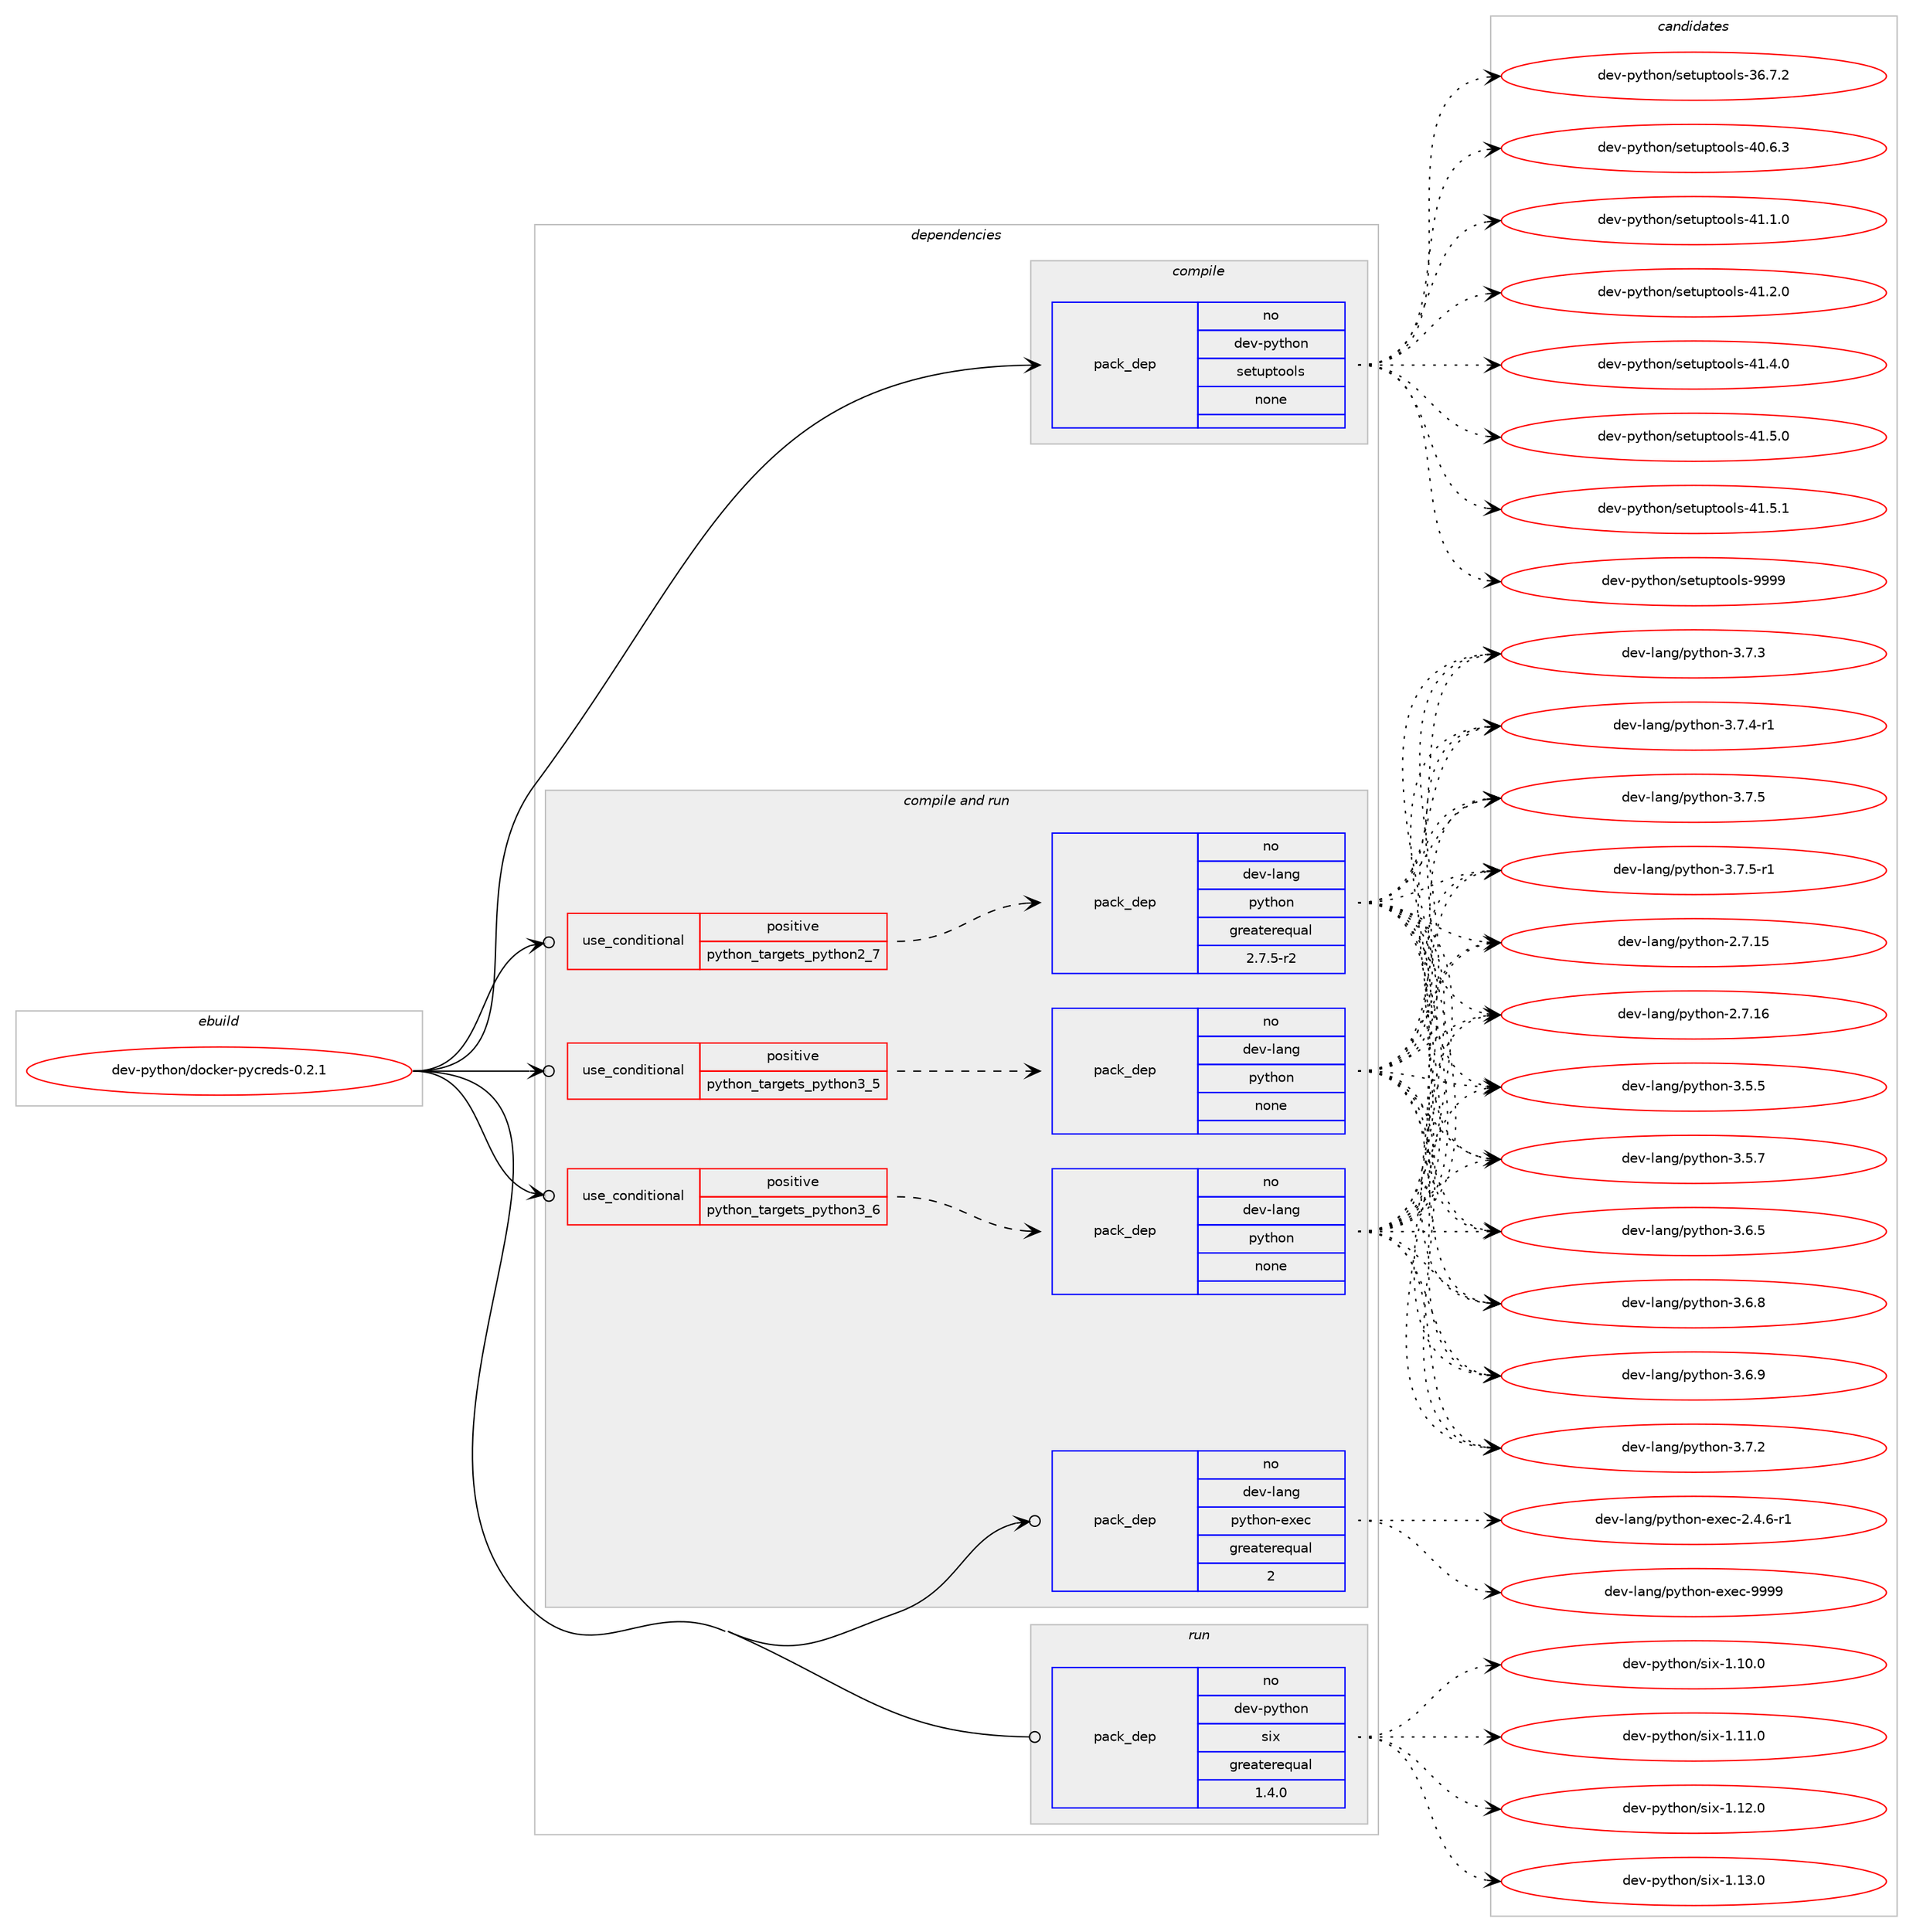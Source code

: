 digraph prolog {

# *************
# Graph options
# *************

newrank=true;
concentrate=true;
compound=true;
graph [rankdir=LR,fontname=Helvetica,fontsize=10,ranksep=1.5];#, ranksep=2.5, nodesep=0.2];
edge  [arrowhead=vee];
node  [fontname=Helvetica,fontsize=10];

# **********
# The ebuild
# **********

subgraph cluster_leftcol {
color=gray;
rank=same;
label=<<i>ebuild</i>>;
id [label="dev-python/docker-pycreds-0.2.1", color=red, width=4, href="../dev-python/docker-pycreds-0.2.1.svg"];
}

# ****************
# The dependencies
# ****************

subgraph cluster_midcol {
color=gray;
label=<<i>dependencies</i>>;
subgraph cluster_compile {
fillcolor="#eeeeee";
style=filled;
label=<<i>compile</i>>;
subgraph pack452011 {
dependency602523 [label=<<TABLE BORDER="0" CELLBORDER="1" CELLSPACING="0" CELLPADDING="4" WIDTH="220"><TR><TD ROWSPAN="6" CELLPADDING="30">pack_dep</TD></TR><TR><TD WIDTH="110">no</TD></TR><TR><TD>dev-python</TD></TR><TR><TD>setuptools</TD></TR><TR><TD>none</TD></TR><TR><TD></TD></TR></TABLE>>, shape=none, color=blue];
}
id:e -> dependency602523:w [weight=20,style="solid",arrowhead="vee"];
}
subgraph cluster_compileandrun {
fillcolor="#eeeeee";
style=filled;
label=<<i>compile and run</i>>;
subgraph cond138718 {
dependency602524 [label=<<TABLE BORDER="0" CELLBORDER="1" CELLSPACING="0" CELLPADDING="4"><TR><TD ROWSPAN="3" CELLPADDING="10">use_conditional</TD></TR><TR><TD>positive</TD></TR><TR><TD>python_targets_python2_7</TD></TR></TABLE>>, shape=none, color=red];
subgraph pack452012 {
dependency602525 [label=<<TABLE BORDER="0" CELLBORDER="1" CELLSPACING="0" CELLPADDING="4" WIDTH="220"><TR><TD ROWSPAN="6" CELLPADDING="30">pack_dep</TD></TR><TR><TD WIDTH="110">no</TD></TR><TR><TD>dev-lang</TD></TR><TR><TD>python</TD></TR><TR><TD>greaterequal</TD></TR><TR><TD>2.7.5-r2</TD></TR></TABLE>>, shape=none, color=blue];
}
dependency602524:e -> dependency602525:w [weight=20,style="dashed",arrowhead="vee"];
}
id:e -> dependency602524:w [weight=20,style="solid",arrowhead="odotvee"];
subgraph cond138719 {
dependency602526 [label=<<TABLE BORDER="0" CELLBORDER="1" CELLSPACING="0" CELLPADDING="4"><TR><TD ROWSPAN="3" CELLPADDING="10">use_conditional</TD></TR><TR><TD>positive</TD></TR><TR><TD>python_targets_python3_5</TD></TR></TABLE>>, shape=none, color=red];
subgraph pack452013 {
dependency602527 [label=<<TABLE BORDER="0" CELLBORDER="1" CELLSPACING="0" CELLPADDING="4" WIDTH="220"><TR><TD ROWSPAN="6" CELLPADDING="30">pack_dep</TD></TR><TR><TD WIDTH="110">no</TD></TR><TR><TD>dev-lang</TD></TR><TR><TD>python</TD></TR><TR><TD>none</TD></TR><TR><TD></TD></TR></TABLE>>, shape=none, color=blue];
}
dependency602526:e -> dependency602527:w [weight=20,style="dashed",arrowhead="vee"];
}
id:e -> dependency602526:w [weight=20,style="solid",arrowhead="odotvee"];
subgraph cond138720 {
dependency602528 [label=<<TABLE BORDER="0" CELLBORDER="1" CELLSPACING="0" CELLPADDING="4"><TR><TD ROWSPAN="3" CELLPADDING="10">use_conditional</TD></TR><TR><TD>positive</TD></TR><TR><TD>python_targets_python3_6</TD></TR></TABLE>>, shape=none, color=red];
subgraph pack452014 {
dependency602529 [label=<<TABLE BORDER="0" CELLBORDER="1" CELLSPACING="0" CELLPADDING="4" WIDTH="220"><TR><TD ROWSPAN="6" CELLPADDING="30">pack_dep</TD></TR><TR><TD WIDTH="110">no</TD></TR><TR><TD>dev-lang</TD></TR><TR><TD>python</TD></TR><TR><TD>none</TD></TR><TR><TD></TD></TR></TABLE>>, shape=none, color=blue];
}
dependency602528:e -> dependency602529:w [weight=20,style="dashed",arrowhead="vee"];
}
id:e -> dependency602528:w [weight=20,style="solid",arrowhead="odotvee"];
subgraph pack452015 {
dependency602530 [label=<<TABLE BORDER="0" CELLBORDER="1" CELLSPACING="0" CELLPADDING="4" WIDTH="220"><TR><TD ROWSPAN="6" CELLPADDING="30">pack_dep</TD></TR><TR><TD WIDTH="110">no</TD></TR><TR><TD>dev-lang</TD></TR><TR><TD>python-exec</TD></TR><TR><TD>greaterequal</TD></TR><TR><TD>2</TD></TR></TABLE>>, shape=none, color=blue];
}
id:e -> dependency602530:w [weight=20,style="solid",arrowhead="odotvee"];
}
subgraph cluster_run {
fillcolor="#eeeeee";
style=filled;
label=<<i>run</i>>;
subgraph pack452016 {
dependency602531 [label=<<TABLE BORDER="0" CELLBORDER="1" CELLSPACING="0" CELLPADDING="4" WIDTH="220"><TR><TD ROWSPAN="6" CELLPADDING="30">pack_dep</TD></TR><TR><TD WIDTH="110">no</TD></TR><TR><TD>dev-python</TD></TR><TR><TD>six</TD></TR><TR><TD>greaterequal</TD></TR><TR><TD>1.4.0</TD></TR></TABLE>>, shape=none, color=blue];
}
id:e -> dependency602531:w [weight=20,style="solid",arrowhead="odot"];
}
}

# **************
# The candidates
# **************

subgraph cluster_choices {
rank=same;
color=gray;
label=<<i>candidates</i>>;

subgraph choice452011 {
color=black;
nodesep=1;
choice100101118451121211161041111104711510111611711211611111110811545515446554650 [label="dev-python/setuptools-36.7.2", color=red, width=4,href="../dev-python/setuptools-36.7.2.svg"];
choice100101118451121211161041111104711510111611711211611111110811545524846544651 [label="dev-python/setuptools-40.6.3", color=red, width=4,href="../dev-python/setuptools-40.6.3.svg"];
choice100101118451121211161041111104711510111611711211611111110811545524946494648 [label="dev-python/setuptools-41.1.0", color=red, width=4,href="../dev-python/setuptools-41.1.0.svg"];
choice100101118451121211161041111104711510111611711211611111110811545524946504648 [label="dev-python/setuptools-41.2.0", color=red, width=4,href="../dev-python/setuptools-41.2.0.svg"];
choice100101118451121211161041111104711510111611711211611111110811545524946524648 [label="dev-python/setuptools-41.4.0", color=red, width=4,href="../dev-python/setuptools-41.4.0.svg"];
choice100101118451121211161041111104711510111611711211611111110811545524946534648 [label="dev-python/setuptools-41.5.0", color=red, width=4,href="../dev-python/setuptools-41.5.0.svg"];
choice100101118451121211161041111104711510111611711211611111110811545524946534649 [label="dev-python/setuptools-41.5.1", color=red, width=4,href="../dev-python/setuptools-41.5.1.svg"];
choice10010111845112121116104111110471151011161171121161111111081154557575757 [label="dev-python/setuptools-9999", color=red, width=4,href="../dev-python/setuptools-9999.svg"];
dependency602523:e -> choice100101118451121211161041111104711510111611711211611111110811545515446554650:w [style=dotted,weight="100"];
dependency602523:e -> choice100101118451121211161041111104711510111611711211611111110811545524846544651:w [style=dotted,weight="100"];
dependency602523:e -> choice100101118451121211161041111104711510111611711211611111110811545524946494648:w [style=dotted,weight="100"];
dependency602523:e -> choice100101118451121211161041111104711510111611711211611111110811545524946504648:w [style=dotted,weight="100"];
dependency602523:e -> choice100101118451121211161041111104711510111611711211611111110811545524946524648:w [style=dotted,weight="100"];
dependency602523:e -> choice100101118451121211161041111104711510111611711211611111110811545524946534648:w [style=dotted,weight="100"];
dependency602523:e -> choice100101118451121211161041111104711510111611711211611111110811545524946534649:w [style=dotted,weight="100"];
dependency602523:e -> choice10010111845112121116104111110471151011161171121161111111081154557575757:w [style=dotted,weight="100"];
}
subgraph choice452012 {
color=black;
nodesep=1;
choice10010111845108971101034711212111610411111045504655464953 [label="dev-lang/python-2.7.15", color=red, width=4,href="../dev-lang/python-2.7.15.svg"];
choice10010111845108971101034711212111610411111045504655464954 [label="dev-lang/python-2.7.16", color=red, width=4,href="../dev-lang/python-2.7.16.svg"];
choice100101118451089711010347112121116104111110455146534653 [label="dev-lang/python-3.5.5", color=red, width=4,href="../dev-lang/python-3.5.5.svg"];
choice100101118451089711010347112121116104111110455146534655 [label="dev-lang/python-3.5.7", color=red, width=4,href="../dev-lang/python-3.5.7.svg"];
choice100101118451089711010347112121116104111110455146544653 [label="dev-lang/python-3.6.5", color=red, width=4,href="../dev-lang/python-3.6.5.svg"];
choice100101118451089711010347112121116104111110455146544656 [label="dev-lang/python-3.6.8", color=red, width=4,href="../dev-lang/python-3.6.8.svg"];
choice100101118451089711010347112121116104111110455146544657 [label="dev-lang/python-3.6.9", color=red, width=4,href="../dev-lang/python-3.6.9.svg"];
choice100101118451089711010347112121116104111110455146554650 [label="dev-lang/python-3.7.2", color=red, width=4,href="../dev-lang/python-3.7.2.svg"];
choice100101118451089711010347112121116104111110455146554651 [label="dev-lang/python-3.7.3", color=red, width=4,href="../dev-lang/python-3.7.3.svg"];
choice1001011184510897110103471121211161041111104551465546524511449 [label="dev-lang/python-3.7.4-r1", color=red, width=4,href="../dev-lang/python-3.7.4-r1.svg"];
choice100101118451089711010347112121116104111110455146554653 [label="dev-lang/python-3.7.5", color=red, width=4,href="../dev-lang/python-3.7.5.svg"];
choice1001011184510897110103471121211161041111104551465546534511449 [label="dev-lang/python-3.7.5-r1", color=red, width=4,href="../dev-lang/python-3.7.5-r1.svg"];
dependency602525:e -> choice10010111845108971101034711212111610411111045504655464953:w [style=dotted,weight="100"];
dependency602525:e -> choice10010111845108971101034711212111610411111045504655464954:w [style=dotted,weight="100"];
dependency602525:e -> choice100101118451089711010347112121116104111110455146534653:w [style=dotted,weight="100"];
dependency602525:e -> choice100101118451089711010347112121116104111110455146534655:w [style=dotted,weight="100"];
dependency602525:e -> choice100101118451089711010347112121116104111110455146544653:w [style=dotted,weight="100"];
dependency602525:e -> choice100101118451089711010347112121116104111110455146544656:w [style=dotted,weight="100"];
dependency602525:e -> choice100101118451089711010347112121116104111110455146544657:w [style=dotted,weight="100"];
dependency602525:e -> choice100101118451089711010347112121116104111110455146554650:w [style=dotted,weight="100"];
dependency602525:e -> choice100101118451089711010347112121116104111110455146554651:w [style=dotted,weight="100"];
dependency602525:e -> choice1001011184510897110103471121211161041111104551465546524511449:w [style=dotted,weight="100"];
dependency602525:e -> choice100101118451089711010347112121116104111110455146554653:w [style=dotted,weight="100"];
dependency602525:e -> choice1001011184510897110103471121211161041111104551465546534511449:w [style=dotted,weight="100"];
}
subgraph choice452013 {
color=black;
nodesep=1;
choice10010111845108971101034711212111610411111045504655464953 [label="dev-lang/python-2.7.15", color=red, width=4,href="../dev-lang/python-2.7.15.svg"];
choice10010111845108971101034711212111610411111045504655464954 [label="dev-lang/python-2.7.16", color=red, width=4,href="../dev-lang/python-2.7.16.svg"];
choice100101118451089711010347112121116104111110455146534653 [label="dev-lang/python-3.5.5", color=red, width=4,href="../dev-lang/python-3.5.5.svg"];
choice100101118451089711010347112121116104111110455146534655 [label="dev-lang/python-3.5.7", color=red, width=4,href="../dev-lang/python-3.5.7.svg"];
choice100101118451089711010347112121116104111110455146544653 [label="dev-lang/python-3.6.5", color=red, width=4,href="../dev-lang/python-3.6.5.svg"];
choice100101118451089711010347112121116104111110455146544656 [label="dev-lang/python-3.6.8", color=red, width=4,href="../dev-lang/python-3.6.8.svg"];
choice100101118451089711010347112121116104111110455146544657 [label="dev-lang/python-3.6.9", color=red, width=4,href="../dev-lang/python-3.6.9.svg"];
choice100101118451089711010347112121116104111110455146554650 [label="dev-lang/python-3.7.2", color=red, width=4,href="../dev-lang/python-3.7.2.svg"];
choice100101118451089711010347112121116104111110455146554651 [label="dev-lang/python-3.7.3", color=red, width=4,href="../dev-lang/python-3.7.3.svg"];
choice1001011184510897110103471121211161041111104551465546524511449 [label="dev-lang/python-3.7.4-r1", color=red, width=4,href="../dev-lang/python-3.7.4-r1.svg"];
choice100101118451089711010347112121116104111110455146554653 [label="dev-lang/python-3.7.5", color=red, width=4,href="../dev-lang/python-3.7.5.svg"];
choice1001011184510897110103471121211161041111104551465546534511449 [label="dev-lang/python-3.7.5-r1", color=red, width=4,href="../dev-lang/python-3.7.5-r1.svg"];
dependency602527:e -> choice10010111845108971101034711212111610411111045504655464953:w [style=dotted,weight="100"];
dependency602527:e -> choice10010111845108971101034711212111610411111045504655464954:w [style=dotted,weight="100"];
dependency602527:e -> choice100101118451089711010347112121116104111110455146534653:w [style=dotted,weight="100"];
dependency602527:e -> choice100101118451089711010347112121116104111110455146534655:w [style=dotted,weight="100"];
dependency602527:e -> choice100101118451089711010347112121116104111110455146544653:w [style=dotted,weight="100"];
dependency602527:e -> choice100101118451089711010347112121116104111110455146544656:w [style=dotted,weight="100"];
dependency602527:e -> choice100101118451089711010347112121116104111110455146544657:w [style=dotted,weight="100"];
dependency602527:e -> choice100101118451089711010347112121116104111110455146554650:w [style=dotted,weight="100"];
dependency602527:e -> choice100101118451089711010347112121116104111110455146554651:w [style=dotted,weight="100"];
dependency602527:e -> choice1001011184510897110103471121211161041111104551465546524511449:w [style=dotted,weight="100"];
dependency602527:e -> choice100101118451089711010347112121116104111110455146554653:w [style=dotted,weight="100"];
dependency602527:e -> choice1001011184510897110103471121211161041111104551465546534511449:w [style=dotted,weight="100"];
}
subgraph choice452014 {
color=black;
nodesep=1;
choice10010111845108971101034711212111610411111045504655464953 [label="dev-lang/python-2.7.15", color=red, width=4,href="../dev-lang/python-2.7.15.svg"];
choice10010111845108971101034711212111610411111045504655464954 [label="dev-lang/python-2.7.16", color=red, width=4,href="../dev-lang/python-2.7.16.svg"];
choice100101118451089711010347112121116104111110455146534653 [label="dev-lang/python-3.5.5", color=red, width=4,href="../dev-lang/python-3.5.5.svg"];
choice100101118451089711010347112121116104111110455146534655 [label="dev-lang/python-3.5.7", color=red, width=4,href="../dev-lang/python-3.5.7.svg"];
choice100101118451089711010347112121116104111110455146544653 [label="dev-lang/python-3.6.5", color=red, width=4,href="../dev-lang/python-3.6.5.svg"];
choice100101118451089711010347112121116104111110455146544656 [label="dev-lang/python-3.6.8", color=red, width=4,href="../dev-lang/python-3.6.8.svg"];
choice100101118451089711010347112121116104111110455146544657 [label="dev-lang/python-3.6.9", color=red, width=4,href="../dev-lang/python-3.6.9.svg"];
choice100101118451089711010347112121116104111110455146554650 [label="dev-lang/python-3.7.2", color=red, width=4,href="../dev-lang/python-3.7.2.svg"];
choice100101118451089711010347112121116104111110455146554651 [label="dev-lang/python-3.7.3", color=red, width=4,href="../dev-lang/python-3.7.3.svg"];
choice1001011184510897110103471121211161041111104551465546524511449 [label="dev-lang/python-3.7.4-r1", color=red, width=4,href="../dev-lang/python-3.7.4-r1.svg"];
choice100101118451089711010347112121116104111110455146554653 [label="dev-lang/python-3.7.5", color=red, width=4,href="../dev-lang/python-3.7.5.svg"];
choice1001011184510897110103471121211161041111104551465546534511449 [label="dev-lang/python-3.7.5-r1", color=red, width=4,href="../dev-lang/python-3.7.5-r1.svg"];
dependency602529:e -> choice10010111845108971101034711212111610411111045504655464953:w [style=dotted,weight="100"];
dependency602529:e -> choice10010111845108971101034711212111610411111045504655464954:w [style=dotted,weight="100"];
dependency602529:e -> choice100101118451089711010347112121116104111110455146534653:w [style=dotted,weight="100"];
dependency602529:e -> choice100101118451089711010347112121116104111110455146534655:w [style=dotted,weight="100"];
dependency602529:e -> choice100101118451089711010347112121116104111110455146544653:w [style=dotted,weight="100"];
dependency602529:e -> choice100101118451089711010347112121116104111110455146544656:w [style=dotted,weight="100"];
dependency602529:e -> choice100101118451089711010347112121116104111110455146544657:w [style=dotted,weight="100"];
dependency602529:e -> choice100101118451089711010347112121116104111110455146554650:w [style=dotted,weight="100"];
dependency602529:e -> choice100101118451089711010347112121116104111110455146554651:w [style=dotted,weight="100"];
dependency602529:e -> choice1001011184510897110103471121211161041111104551465546524511449:w [style=dotted,weight="100"];
dependency602529:e -> choice100101118451089711010347112121116104111110455146554653:w [style=dotted,weight="100"];
dependency602529:e -> choice1001011184510897110103471121211161041111104551465546534511449:w [style=dotted,weight="100"];
}
subgraph choice452015 {
color=black;
nodesep=1;
choice10010111845108971101034711212111610411111045101120101994550465246544511449 [label="dev-lang/python-exec-2.4.6-r1", color=red, width=4,href="../dev-lang/python-exec-2.4.6-r1.svg"];
choice10010111845108971101034711212111610411111045101120101994557575757 [label="dev-lang/python-exec-9999", color=red, width=4,href="../dev-lang/python-exec-9999.svg"];
dependency602530:e -> choice10010111845108971101034711212111610411111045101120101994550465246544511449:w [style=dotted,weight="100"];
dependency602530:e -> choice10010111845108971101034711212111610411111045101120101994557575757:w [style=dotted,weight="100"];
}
subgraph choice452016 {
color=black;
nodesep=1;
choice100101118451121211161041111104711510512045494649484648 [label="dev-python/six-1.10.0", color=red, width=4,href="../dev-python/six-1.10.0.svg"];
choice100101118451121211161041111104711510512045494649494648 [label="dev-python/six-1.11.0", color=red, width=4,href="../dev-python/six-1.11.0.svg"];
choice100101118451121211161041111104711510512045494649504648 [label="dev-python/six-1.12.0", color=red, width=4,href="../dev-python/six-1.12.0.svg"];
choice100101118451121211161041111104711510512045494649514648 [label="dev-python/six-1.13.0", color=red, width=4,href="../dev-python/six-1.13.0.svg"];
dependency602531:e -> choice100101118451121211161041111104711510512045494649484648:w [style=dotted,weight="100"];
dependency602531:e -> choice100101118451121211161041111104711510512045494649494648:w [style=dotted,weight="100"];
dependency602531:e -> choice100101118451121211161041111104711510512045494649504648:w [style=dotted,weight="100"];
dependency602531:e -> choice100101118451121211161041111104711510512045494649514648:w [style=dotted,weight="100"];
}
}

}
